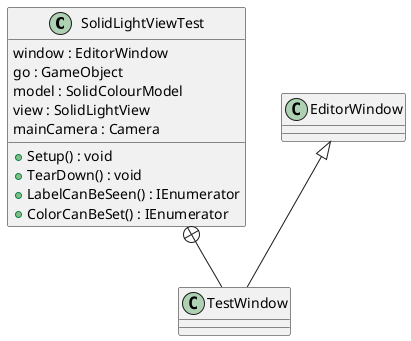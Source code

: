 @startuml
class SolidLightViewTest {
    window : EditorWindow
    go : GameObject
    model : SolidColourModel
    view : SolidLightView
    mainCamera : Camera
    + Setup() : void
    + TearDown() : void
    + LabelCanBeSeen() : IEnumerator
    + ColorCanBeSet() : IEnumerator
}
class TestWindow {
}
SolidLightViewTest +-- TestWindow
EditorWindow <|-- TestWindow
@enduml
